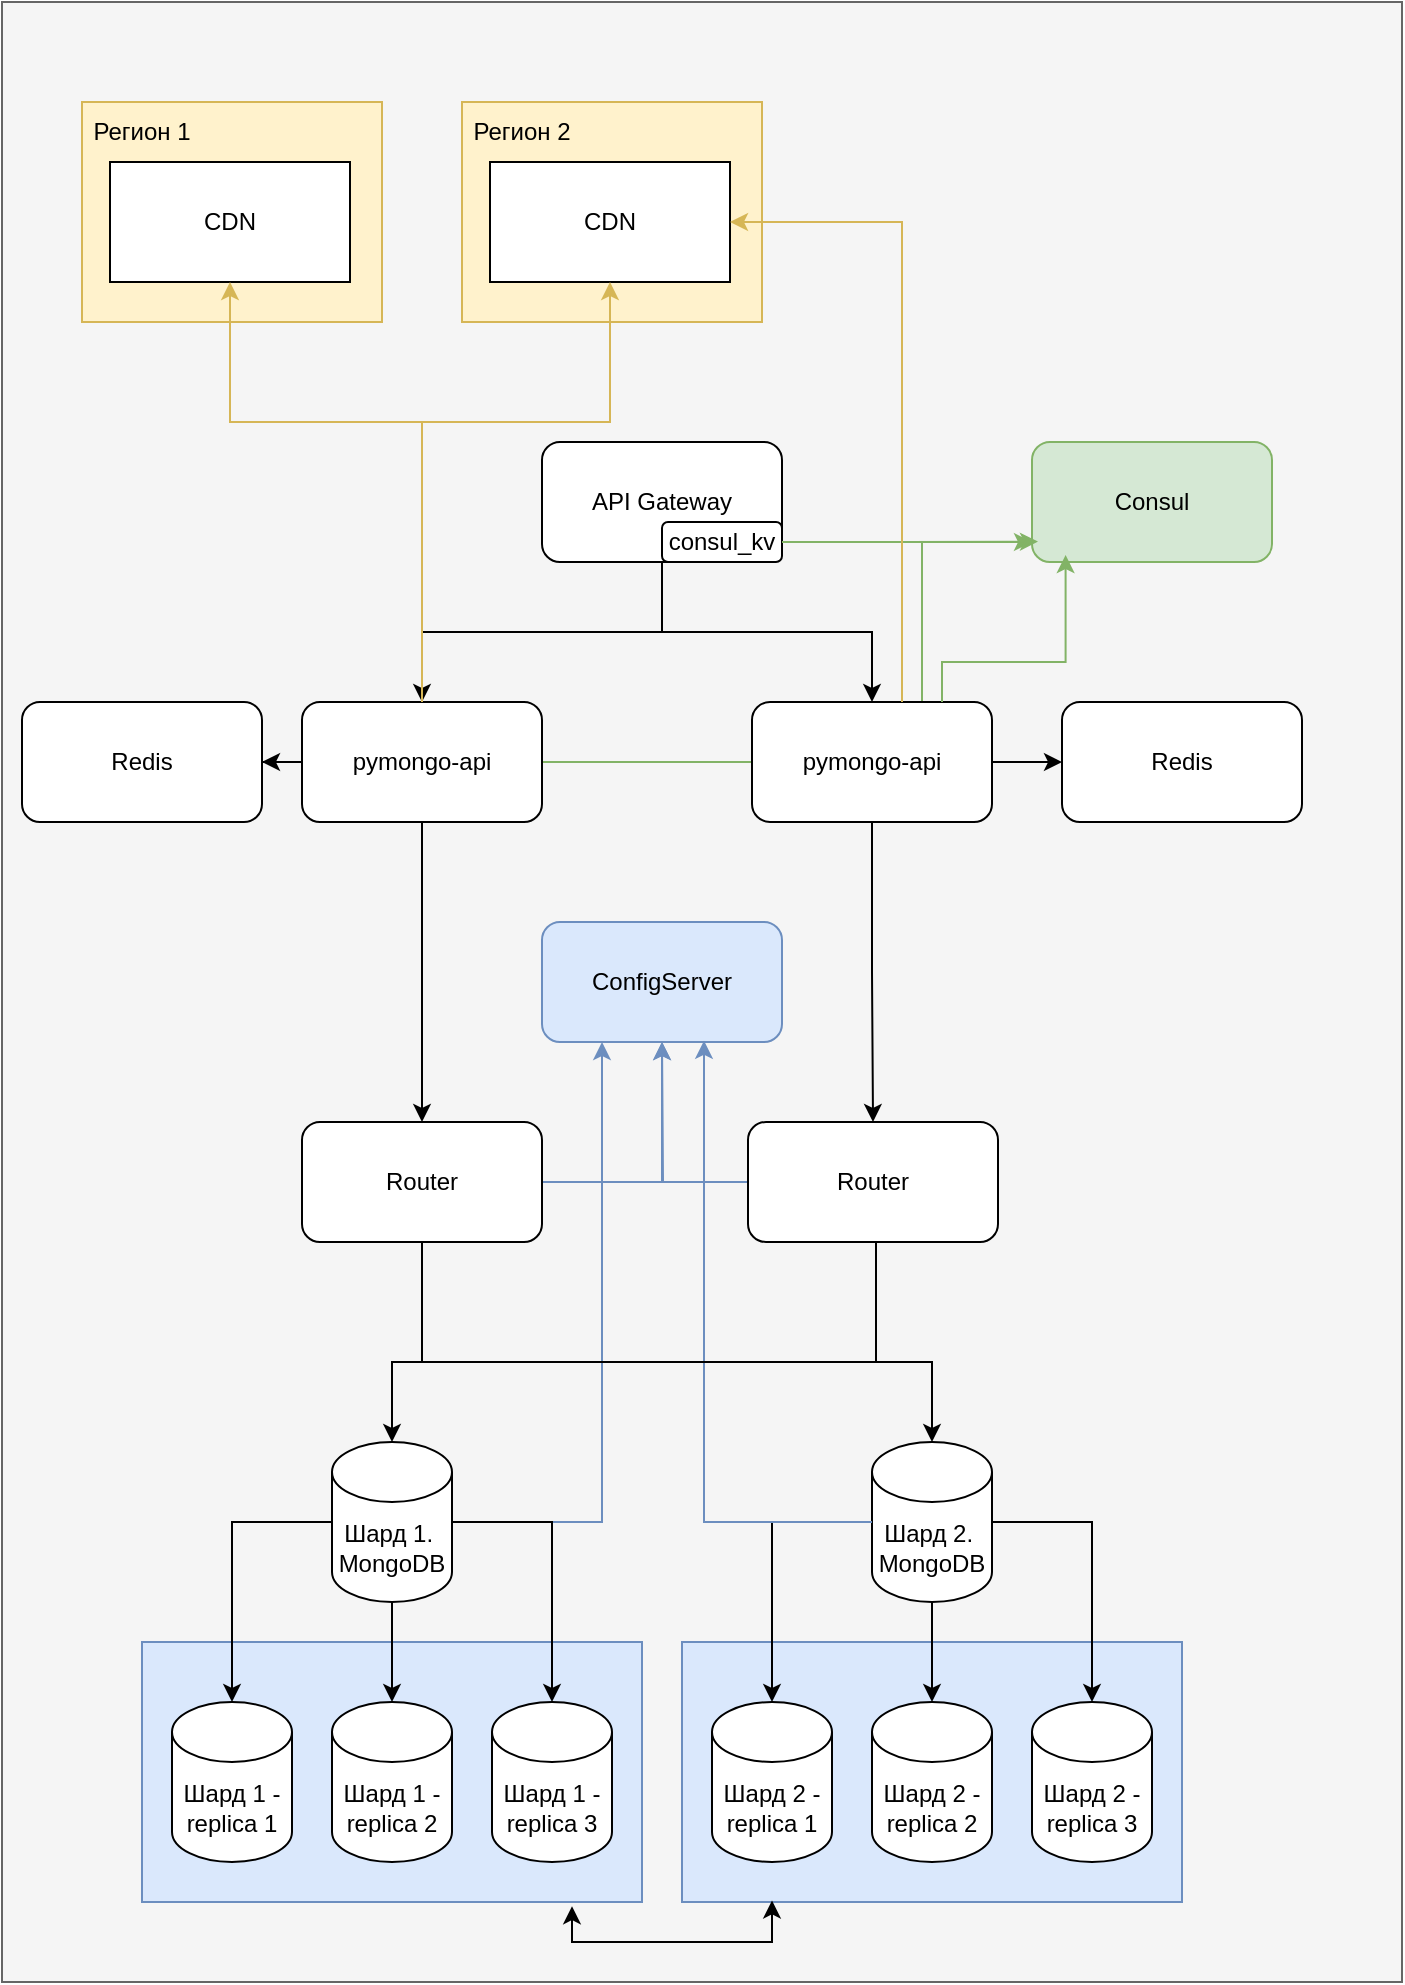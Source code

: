 <mxfile version="24.7.8">
  <diagram name="Page-1" id="-H_mtQnk-PTXWXPvYvuk">
    <mxGraphModel dx="1590" dy="1020" grid="1" gridSize="10" guides="1" tooltips="1" connect="1" arrows="1" fold="1" page="1" pageScale="1" pageWidth="1169" pageHeight="827" math="0" shadow="0">
      <root>
        <mxCell id="0" />
        <mxCell id="1" parent="0" />
        <mxCell id="ud8dLrYySwsIMFc9I5CR-43" value="" style="rounded=0;whiteSpace=wrap;html=1;fillColor=#f5f5f5;fontColor=#333333;strokeColor=#666666;" parent="1" vertex="1">
          <mxGeometry x="80" y="120" width="700" height="990" as="geometry" />
        </mxCell>
        <mxCell id="srwAjF9KwZ2KX3XEETUP-12" value="" style="rounded=0;whiteSpace=wrap;html=1;fillColor=#dae8fc;strokeColor=#6c8ebf;" parent="1" vertex="1">
          <mxGeometry x="420" y="940" width="250" height="130" as="geometry" />
        </mxCell>
        <mxCell id="srwAjF9KwZ2KX3XEETUP-9" value="" style="rounded=0;whiteSpace=wrap;html=1;fillColor=#dae8fc;strokeColor=#6c8ebf;" parent="1" vertex="1">
          <mxGeometry x="150" y="940" width="250" height="130" as="geometry" />
        </mxCell>
        <mxCell id="ud8dLrYySwsIMFc9I5CR-44" style="edgeStyle=orthogonalEdgeStyle;rounded=0;orthogonalLoop=1;jettySize=auto;html=1;" parent="1" source="ud8dLrYySwsIMFc9I5CR-46" target="ud8dLrYySwsIMFc9I5CR-50" edge="1">
          <mxGeometry relative="1" as="geometry" />
        </mxCell>
        <mxCell id="kGEtOs7ZCl7UerSwRPXk-17" style="edgeStyle=orthogonalEdgeStyle;rounded=0;orthogonalLoop=1;jettySize=auto;html=1;entryX=0.25;entryY=1;entryDx=0;entryDy=0;fillColor=#dae8fc;strokeColor=#6c8ebf;" parent="1" source="ud8dLrYySwsIMFc9I5CR-46" target="4U2HR89GVIqmPnBPKdxg-13" edge="1">
          <mxGeometry relative="1" as="geometry" />
        </mxCell>
        <mxCell id="ud8dLrYySwsIMFc9I5CR-46" value="&lt;div&gt;Шард 1.&amp;nbsp;&lt;/div&gt;MongoDB" style="shape=cylinder3;whiteSpace=wrap;html=1;boundedLbl=1;backgroundOutline=1;size=15;" parent="1" vertex="1">
          <mxGeometry x="245" y="840" width="60" height="80" as="geometry" />
        </mxCell>
        <mxCell id="kGEtOs7ZCl7UerSwRPXk-15" style="edgeStyle=orthogonalEdgeStyle;rounded=0;orthogonalLoop=1;jettySize=auto;html=1;exitX=1;exitY=0.5;exitDx=0;exitDy=0;fillColor=#dae8fc;strokeColor=#6c8ebf;" parent="1" source="ud8dLrYySwsIMFc9I5CR-47" target="4U2HR89GVIqmPnBPKdxg-13" edge="1">
          <mxGeometry relative="1" as="geometry">
            <Array as="points">
              <mxPoint x="410" y="710" />
            </Array>
          </mxGeometry>
        </mxCell>
        <mxCell id="ud8dLrYySwsIMFc9I5CR-47" value="Router" style="rounded=1;whiteSpace=wrap;html=1;" parent="1" vertex="1">
          <mxGeometry x="230" y="680" width="120" height="60" as="geometry" />
        </mxCell>
        <mxCell id="ud8dLrYySwsIMFc9I5CR-50" value="&lt;div&gt;Шард 1 - replica 1&lt;/div&gt;" style="shape=cylinder3;whiteSpace=wrap;html=1;boundedLbl=1;backgroundOutline=1;size=15;" parent="1" vertex="1">
          <mxGeometry x="165" y="970" width="60" height="80" as="geometry" />
        </mxCell>
        <mxCell id="ud8dLrYySwsIMFc9I5CR-51" value="&lt;div&gt;Шард 1&lt;span style=&quot;background-color: initial;&quot;&gt;&amp;nbsp;&lt;/span&gt;&lt;span style=&quot;background-color: initial;&quot;&gt;- replica 2&lt;/span&gt;&lt;/div&gt;" style="shape=cylinder3;whiteSpace=wrap;html=1;boundedLbl=1;backgroundOutline=1;size=15;" parent="1" vertex="1">
          <mxGeometry x="245" y="970" width="60" height="80" as="geometry" />
        </mxCell>
        <mxCell id="ud8dLrYySwsIMFc9I5CR-52" value="&lt;div&gt;Шард 1&lt;span style=&quot;background-color: initial;&quot;&gt;&amp;nbsp;&lt;/span&gt;&lt;span style=&quot;background-color: initial;&quot;&gt;- replica 3&lt;/span&gt;&lt;/div&gt;" style="shape=cylinder3;whiteSpace=wrap;html=1;boundedLbl=1;backgroundOutline=1;size=15;" parent="1" vertex="1">
          <mxGeometry x="325" y="970" width="60" height="80" as="geometry" />
        </mxCell>
        <mxCell id="ud8dLrYySwsIMFc9I5CR-54" style="edgeStyle=orthogonalEdgeStyle;rounded=0;orthogonalLoop=1;jettySize=auto;html=1;entryX=0.5;entryY=0;entryDx=0;entryDy=0;entryPerimeter=0;" parent="1" source="ud8dLrYySwsIMFc9I5CR-46" target="ud8dLrYySwsIMFc9I5CR-52" edge="1">
          <mxGeometry relative="1" as="geometry" />
        </mxCell>
        <mxCell id="ud8dLrYySwsIMFc9I5CR-55" style="edgeStyle=orthogonalEdgeStyle;rounded=0;orthogonalLoop=1;jettySize=auto;html=1;" parent="1" source="ud8dLrYySwsIMFc9I5CR-57" target="ud8dLrYySwsIMFc9I5CR-58" edge="1">
          <mxGeometry relative="1" as="geometry" />
        </mxCell>
        <mxCell id="srwAjF9KwZ2KX3XEETUP-11" style="edgeStyle=orthogonalEdgeStyle;rounded=0;orthogonalLoop=1;jettySize=auto;html=1;" parent="1" source="ud8dLrYySwsIMFc9I5CR-57" target="ud8dLrYySwsIMFc9I5CR-59" edge="1">
          <mxGeometry relative="1" as="geometry" />
        </mxCell>
        <mxCell id="ud8dLrYySwsIMFc9I5CR-57" value="&lt;div&gt;Шард 2.&amp;nbsp;&lt;/div&gt;MongoDB" style="shape=cylinder3;whiteSpace=wrap;html=1;boundedLbl=1;backgroundOutline=1;size=15;" parent="1" vertex="1">
          <mxGeometry x="515" y="840" width="60" height="80" as="geometry" />
        </mxCell>
        <mxCell id="ud8dLrYySwsIMFc9I5CR-58" value="&lt;div&gt;Шард 2 - replica 1&lt;/div&gt;" style="shape=cylinder3;whiteSpace=wrap;html=1;boundedLbl=1;backgroundOutline=1;size=15;" parent="1" vertex="1">
          <mxGeometry x="435" y="970" width="60" height="80" as="geometry" />
        </mxCell>
        <mxCell id="ud8dLrYySwsIMFc9I5CR-59" value="&lt;div&gt;Шард 2&lt;span style=&quot;background-color: initial;&quot;&gt;&amp;nbsp;&lt;/span&gt;&lt;span style=&quot;background-color: initial;&quot;&gt;- replica 2&lt;/span&gt;&lt;/div&gt;" style="shape=cylinder3;whiteSpace=wrap;html=1;boundedLbl=1;backgroundOutline=1;size=15;" parent="1" vertex="1">
          <mxGeometry x="515" y="970" width="60" height="80" as="geometry" />
        </mxCell>
        <mxCell id="ud8dLrYySwsIMFc9I5CR-60" value="&lt;div&gt;Шард 2&lt;span style=&quot;background-color: initial;&quot;&gt;&amp;nbsp;&lt;/span&gt;&lt;span style=&quot;background-color: initial;&quot;&gt;- replica 3&lt;/span&gt;&lt;/div&gt;" style="shape=cylinder3;whiteSpace=wrap;html=1;boundedLbl=1;backgroundOutline=1;size=15;" parent="1" vertex="1">
          <mxGeometry x="595" y="970" width="60" height="80" as="geometry" />
        </mxCell>
        <mxCell id="ud8dLrYySwsIMFc9I5CR-61" style="edgeStyle=orthogonalEdgeStyle;rounded=0;orthogonalLoop=1;jettySize=auto;html=1;entryX=0.5;entryY=0;entryDx=0;entryDy=0;entryPerimeter=0;" parent="1" source="ud8dLrYySwsIMFc9I5CR-57" target="ud8dLrYySwsIMFc9I5CR-60" edge="1">
          <mxGeometry relative="1" as="geometry" />
        </mxCell>
        <mxCell id="srwAjF9KwZ2KX3XEETUP-5" style="edgeStyle=orthogonalEdgeStyle;rounded=0;orthogonalLoop=1;jettySize=auto;html=1;entryX=0.5;entryY=0;entryDx=0;entryDy=0;entryPerimeter=0;exitX=0.5;exitY=1;exitDx=0;exitDy=0;" parent="1" source="ud8dLrYySwsIMFc9I5CR-47" target="ud8dLrYySwsIMFc9I5CR-57" edge="1">
          <mxGeometry relative="1" as="geometry">
            <mxPoint x="545" y="770" as="sourcePoint" />
            <Array as="points">
              <mxPoint x="290" y="800" />
              <mxPoint x="545" y="800" />
            </Array>
          </mxGeometry>
        </mxCell>
        <mxCell id="srwAjF9KwZ2KX3XEETUP-7" style="edgeStyle=orthogonalEdgeStyle;rounded=0;orthogonalLoop=1;jettySize=auto;html=1;entryX=0.5;entryY=0;entryDx=0;entryDy=0;" parent="1" source="srwAjF9KwZ2KX3XEETUP-6" target="ud8dLrYySwsIMFc9I5CR-47" edge="1">
          <mxGeometry relative="1" as="geometry" />
        </mxCell>
        <mxCell id="4U2HR89GVIqmPnBPKdxg-14" style="edgeStyle=orthogonalEdgeStyle;rounded=0;orthogonalLoop=1;jettySize=auto;html=1;entryX=1;entryY=0.5;entryDx=0;entryDy=0;" parent="1" source="srwAjF9KwZ2KX3XEETUP-6" target="srwAjF9KwZ2KX3XEETUP-15" edge="1">
          <mxGeometry relative="1" as="geometry" />
        </mxCell>
        <mxCell id="HG72JcUZbSad4Wbdrgi7-16" style="edgeStyle=orthogonalEdgeStyle;rounded=0;orthogonalLoop=1;jettySize=auto;html=1;fillColor=#d5e8d4;strokeColor=#82b366;" edge="1" parent="1" source="srwAjF9KwZ2KX3XEETUP-6">
          <mxGeometry relative="1" as="geometry">
            <mxPoint x="595" y="390" as="targetPoint" />
            <Array as="points">
              <mxPoint x="540" y="500" />
              <mxPoint x="540" y="390" />
            </Array>
          </mxGeometry>
        </mxCell>
        <mxCell id="srwAjF9KwZ2KX3XEETUP-6" value="pymongo-api" style="rounded=1;whiteSpace=wrap;html=1;" parent="1" vertex="1">
          <mxGeometry x="230" y="470" width="120" height="60" as="geometry" />
        </mxCell>
        <mxCell id="srwAjF9KwZ2KX3XEETUP-10" style="edgeStyle=orthogonalEdgeStyle;rounded=0;orthogonalLoop=1;jettySize=auto;html=1;entryX=0.5;entryY=0;entryDx=0;entryDy=0;entryPerimeter=0;" parent="1" source="ud8dLrYySwsIMFc9I5CR-46" target="ud8dLrYySwsIMFc9I5CR-51" edge="1">
          <mxGeometry relative="1" as="geometry" />
        </mxCell>
        <mxCell id="srwAjF9KwZ2KX3XEETUP-13" style="edgeStyle=orthogonalEdgeStyle;rounded=0;orthogonalLoop=1;jettySize=auto;html=1;entryX=0.18;entryY=0.994;entryDx=0;entryDy=0;entryPerimeter=0;exitX=0.86;exitY=1.016;exitDx=0;exitDy=0;exitPerimeter=0;startArrow=classic;startFill=1;" parent="1" source="srwAjF9KwZ2KX3XEETUP-9" target="srwAjF9KwZ2KX3XEETUP-12" edge="1">
          <mxGeometry relative="1" as="geometry">
            <mxPoint x="320" y="1090" as="sourcePoint" />
            <Array as="points">
              <mxPoint x="365" y="1090" />
              <mxPoint x="465" y="1090" />
            </Array>
          </mxGeometry>
        </mxCell>
        <mxCell id="srwAjF9KwZ2KX3XEETUP-15" value="Redis" style="rounded=1;whiteSpace=wrap;html=1;" parent="1" vertex="1">
          <mxGeometry x="90" y="470" width="120" height="60" as="geometry" />
        </mxCell>
        <mxCell id="4U2HR89GVIqmPnBPKdxg-13" value="ConfigServer" style="rounded=1;whiteSpace=wrap;html=1;fillColor=#dae8fc;strokeColor=#6c8ebf;" parent="1" vertex="1">
          <mxGeometry x="350" y="580" width="120" height="60" as="geometry" />
        </mxCell>
        <mxCell id="4U2HR89GVIqmPnBPKdxg-16" style="edgeStyle=orthogonalEdgeStyle;rounded=0;orthogonalLoop=1;jettySize=auto;html=1;entryX=0.675;entryY=0.99;entryDx=0;entryDy=0;entryPerimeter=0;fillColor=#dae8fc;strokeColor=#6c8ebf;" parent="1" source="ud8dLrYySwsIMFc9I5CR-57" target="4U2HR89GVIqmPnBPKdxg-13" edge="1">
          <mxGeometry relative="1" as="geometry">
            <mxPoint x="431" y="690.42" as="targetPoint" />
          </mxGeometry>
        </mxCell>
        <mxCell id="kGEtOs7ZCl7UerSwRPXk-12" style="edgeStyle=orthogonalEdgeStyle;rounded=0;orthogonalLoop=1;jettySize=auto;html=1;entryX=0.5;entryY=0;entryDx=0;entryDy=0;" parent="1" source="kGEtOs7ZCl7UerSwRPXk-4" target="kGEtOs7ZCl7UerSwRPXk-9" edge="1">
          <mxGeometry relative="1" as="geometry" />
        </mxCell>
        <mxCell id="kGEtOs7ZCl7UerSwRPXk-4" value="API Gateway" style="rounded=1;whiteSpace=wrap;html=1;" parent="1" vertex="1">
          <mxGeometry x="350" y="340" width="120" height="60" as="geometry" />
        </mxCell>
        <mxCell id="kGEtOs7ZCl7UerSwRPXk-5" style="edgeStyle=orthogonalEdgeStyle;rounded=0;orthogonalLoop=1;jettySize=auto;html=1;exitX=0;exitY=1;exitDx=0;exitDy=0;entryX=0.5;entryY=0;entryDx=0;entryDy=0;" parent="1" source="kGEtOs7ZCl7UerSwRPXk-7" target="srwAjF9KwZ2KX3XEETUP-6" edge="1">
          <mxGeometry relative="1" as="geometry">
            <mxPoint x="550" y="300" as="targetPoint" />
          </mxGeometry>
        </mxCell>
        <mxCell id="kGEtOs7ZCl7UerSwRPXk-6" value="Consul" style="rounded=1;whiteSpace=wrap;html=1;fillColor=#d5e8d4;strokeColor=#82b366;" parent="1" vertex="1">
          <mxGeometry x="595" y="340" width="120" height="60" as="geometry" />
        </mxCell>
        <mxCell id="kGEtOs7ZCl7UerSwRPXk-7" value="consul_kv" style="rounded=1;whiteSpace=wrap;html=1;" parent="1" vertex="1">
          <mxGeometry x="410" y="380" width="60" height="20" as="geometry" />
        </mxCell>
        <mxCell id="kGEtOs7ZCl7UerSwRPXk-8" style="edgeStyle=orthogonalEdgeStyle;rounded=0;orthogonalLoop=1;jettySize=auto;html=1;entryX=0.025;entryY=0.83;entryDx=0;entryDy=0;entryPerimeter=0;fillColor=#d5e8d4;strokeColor=#82b366;" parent="1" source="kGEtOs7ZCl7UerSwRPXk-7" target="kGEtOs7ZCl7UerSwRPXk-6" edge="1">
          <mxGeometry relative="1" as="geometry" />
        </mxCell>
        <mxCell id="kGEtOs7ZCl7UerSwRPXk-13" style="edgeStyle=orthogonalEdgeStyle;rounded=0;orthogonalLoop=1;jettySize=auto;html=1;entryX=0;entryY=0.5;entryDx=0;entryDy=0;" parent="1" source="kGEtOs7ZCl7UerSwRPXk-9" target="kGEtOs7ZCl7UerSwRPXk-10" edge="1">
          <mxGeometry relative="1" as="geometry" />
        </mxCell>
        <mxCell id="kGEtOs7ZCl7UerSwRPXk-9" value="pymongo-api" style="rounded=1;whiteSpace=wrap;html=1;" parent="1" vertex="1">
          <mxGeometry x="455" y="470" width="120" height="60" as="geometry" />
        </mxCell>
        <mxCell id="kGEtOs7ZCl7UerSwRPXk-10" value="Redis" style="rounded=1;whiteSpace=wrap;html=1;" parent="1" vertex="1">
          <mxGeometry x="610" y="470" width="120" height="60" as="geometry" />
        </mxCell>
        <mxCell id="kGEtOs7ZCl7UerSwRPXk-16" style="edgeStyle=orthogonalEdgeStyle;rounded=0;orthogonalLoop=1;jettySize=auto;html=1;fillColor=#dae8fc;strokeColor=#6c8ebf;" parent="1" source="kGEtOs7ZCl7UerSwRPXk-11" edge="1">
          <mxGeometry relative="1" as="geometry">
            <mxPoint x="410" y="640" as="targetPoint" />
          </mxGeometry>
        </mxCell>
        <mxCell id="kGEtOs7ZCl7UerSwRPXk-11" value="Router" style="rounded=1;whiteSpace=wrap;html=1;" parent="1" vertex="1">
          <mxGeometry x="453" y="680" width="125" height="60" as="geometry" />
        </mxCell>
        <mxCell id="kGEtOs7ZCl7UerSwRPXk-14" style="edgeStyle=orthogonalEdgeStyle;rounded=0;orthogonalLoop=1;jettySize=auto;html=1;entryX=0.5;entryY=0;entryDx=0;entryDy=0;" parent="1" source="kGEtOs7ZCl7UerSwRPXk-9" target="kGEtOs7ZCl7UerSwRPXk-11" edge="1">
          <mxGeometry relative="1" as="geometry" />
        </mxCell>
        <mxCell id="kGEtOs7ZCl7UerSwRPXk-18" style="edgeStyle=orthogonalEdgeStyle;rounded=0;orthogonalLoop=1;jettySize=auto;html=1;entryX=0.5;entryY=0;entryDx=0;entryDy=0;entryPerimeter=0;exitX=0.5;exitY=1;exitDx=0;exitDy=0;" parent="1" source="kGEtOs7ZCl7UerSwRPXk-11" target="ud8dLrYySwsIMFc9I5CR-46" edge="1">
          <mxGeometry relative="1" as="geometry">
            <Array as="points">
              <mxPoint x="517" y="800" />
              <mxPoint x="275" y="800" />
            </Array>
          </mxGeometry>
        </mxCell>
        <mxCell id="HG72JcUZbSad4Wbdrgi7-7" value="" style="rounded=0;whiteSpace=wrap;html=1;fillColor=#fff2cc;strokeColor=#d6b656;" vertex="1" parent="1">
          <mxGeometry x="120" y="170" width="150" height="110" as="geometry" />
        </mxCell>
        <mxCell id="HG72JcUZbSad4Wbdrgi7-8" value="Регион 1" style="text;html=1;align=center;verticalAlign=middle;whiteSpace=wrap;rounded=0;" vertex="1" parent="1">
          <mxGeometry x="120" y="170" width="60" height="30" as="geometry" />
        </mxCell>
        <mxCell id="HG72JcUZbSad4Wbdrgi7-9" value="CDN" style="rounded=0;whiteSpace=wrap;html=1;" vertex="1" parent="1">
          <mxGeometry x="134" y="200" width="120" height="60" as="geometry" />
        </mxCell>
        <mxCell id="HG72JcUZbSad4Wbdrgi7-10" value="" style="rounded=0;whiteSpace=wrap;html=1;fillColor=#fff2cc;strokeColor=#d6b656;" vertex="1" parent="1">
          <mxGeometry x="310" y="170" width="150" height="110" as="geometry" />
        </mxCell>
        <mxCell id="HG72JcUZbSad4Wbdrgi7-11" value="Регион 2" style="text;html=1;align=center;verticalAlign=middle;whiteSpace=wrap;rounded=0;" vertex="1" parent="1">
          <mxGeometry x="310" y="170" width="60" height="30" as="geometry" />
        </mxCell>
        <mxCell id="HG72JcUZbSad4Wbdrgi7-12" value="CDN" style="rounded=0;whiteSpace=wrap;html=1;" vertex="1" parent="1">
          <mxGeometry x="324" y="200" width="120" height="60" as="geometry" />
        </mxCell>
        <mxCell id="HG72JcUZbSad4Wbdrgi7-13" style="edgeStyle=orthogonalEdgeStyle;rounded=0;orthogonalLoop=1;jettySize=auto;html=1;entryX=0.5;entryY=1;entryDx=0;entryDy=0;fillColor=#fff2cc;strokeColor=#d6b656;" edge="1" parent="1" source="srwAjF9KwZ2KX3XEETUP-6" target="HG72JcUZbSad4Wbdrgi7-9">
          <mxGeometry relative="1" as="geometry">
            <Array as="points">
              <mxPoint x="290" y="330" />
              <mxPoint x="194" y="330" />
            </Array>
          </mxGeometry>
        </mxCell>
        <mxCell id="HG72JcUZbSad4Wbdrgi7-15" style="edgeStyle=orthogonalEdgeStyle;rounded=0;orthogonalLoop=1;jettySize=auto;html=1;entryX=0.14;entryY=0.942;entryDx=0;entryDy=0;entryPerimeter=0;fillColor=#d5e8d4;strokeColor=#82b366;" edge="1" parent="1" source="kGEtOs7ZCl7UerSwRPXk-9" target="kGEtOs7ZCl7UerSwRPXk-6">
          <mxGeometry relative="1" as="geometry">
            <Array as="points">
              <mxPoint x="550" y="450" />
              <mxPoint x="612" y="450" />
            </Array>
          </mxGeometry>
        </mxCell>
        <mxCell id="HG72JcUZbSad4Wbdrgi7-17" style="edgeStyle=orthogonalEdgeStyle;rounded=0;orthogonalLoop=1;jettySize=auto;html=1;entryX=0.5;entryY=1;entryDx=0;entryDy=0;fillColor=#fff2cc;strokeColor=#d6b656;" edge="1" parent="1" source="srwAjF9KwZ2KX3XEETUP-6" target="HG72JcUZbSad4Wbdrgi7-12">
          <mxGeometry relative="1" as="geometry">
            <Array as="points">
              <mxPoint x="290" y="330" />
              <mxPoint x="384" y="330" />
            </Array>
          </mxGeometry>
        </mxCell>
        <mxCell id="HG72JcUZbSad4Wbdrgi7-18" style="edgeStyle=orthogonalEdgeStyle;rounded=0;orthogonalLoop=1;jettySize=auto;html=1;entryX=1;entryY=0.5;entryDx=0;entryDy=0;fillColor=#fff2cc;strokeColor=#d6b656;" edge="1" parent="1" source="kGEtOs7ZCl7UerSwRPXk-9" target="HG72JcUZbSad4Wbdrgi7-12">
          <mxGeometry relative="1" as="geometry">
            <Array as="points">
              <mxPoint x="530" y="230" />
            </Array>
          </mxGeometry>
        </mxCell>
      </root>
    </mxGraphModel>
  </diagram>
</mxfile>
